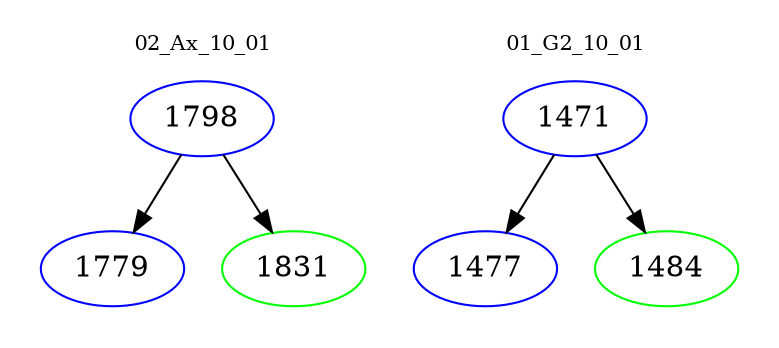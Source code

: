 digraph{
subgraph cluster_0 {
color = white
label = "02_Ax_10_01";
fontsize=10;
T0_1798 [label="1798", color="blue"]
T0_1798 -> T0_1779 [color="black"]
T0_1779 [label="1779", color="blue"]
T0_1798 -> T0_1831 [color="black"]
T0_1831 [label="1831", color="green"]
}
subgraph cluster_1 {
color = white
label = "01_G2_10_01";
fontsize=10;
T1_1471 [label="1471", color="blue"]
T1_1471 -> T1_1477 [color="black"]
T1_1477 [label="1477", color="blue"]
T1_1471 -> T1_1484 [color="black"]
T1_1484 [label="1484", color="green"]
}
}
